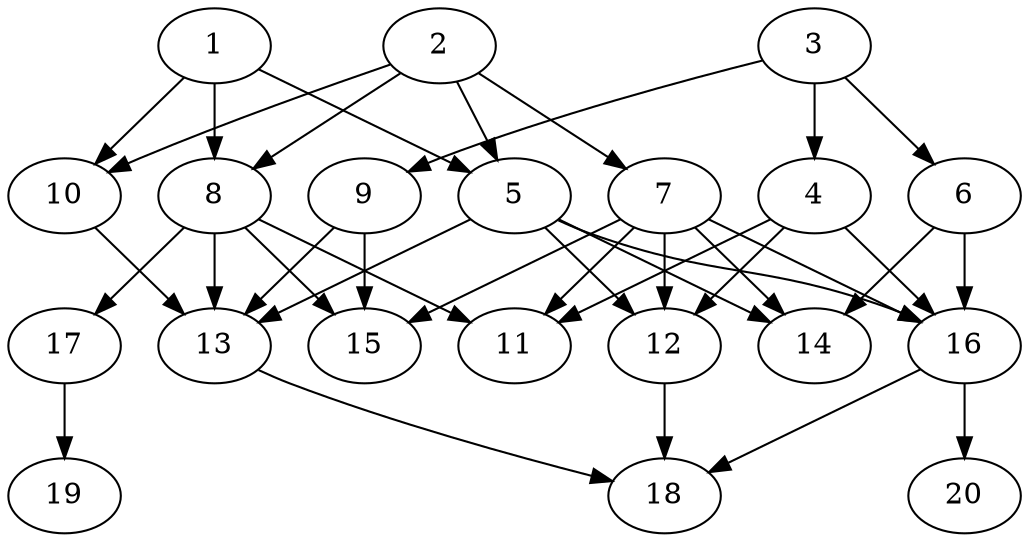 // DAG automatically generated by daggen at Tue Jul 23 14:23:30 2019
// ./daggen --dot -n 20 --ccr 0.4 --fat 0.6 --regular 0.5 --density 0.6 --mindata 5242880 --maxdata 52428800 
digraph G {
  1 [size="91243520", alpha="0.17", expect_size="36497408"] 
  1 -> 5 [size ="36497408"]
  1 -> 8 [size ="36497408"]
  1 -> 10 [size ="36497408"]
  2 [size="21096960", alpha="0.17", expect_size="8438784"] 
  2 -> 5 [size ="8438784"]
  2 -> 7 [size ="8438784"]
  2 -> 8 [size ="8438784"]
  2 -> 10 [size ="8438784"]
  3 [size="119685120", alpha="0.01", expect_size="47874048"] 
  3 -> 4 [size ="47874048"]
  3 -> 6 [size ="47874048"]
  3 -> 9 [size ="47874048"]
  4 [size="120232960", alpha="0.09", expect_size="48093184"] 
  4 -> 11 [size ="48093184"]
  4 -> 12 [size ="48093184"]
  4 -> 16 [size ="48093184"]
  5 [size="104340480", alpha="0.02", expect_size="41736192"] 
  5 -> 12 [size ="41736192"]
  5 -> 13 [size ="41736192"]
  5 -> 14 [size ="41736192"]
  5 -> 16 [size ="41736192"]
  6 [size="130631680", alpha="0.15", expect_size="52252672"] 
  6 -> 14 [size ="52252672"]
  6 -> 16 [size ="52252672"]
  7 [size="28648960", alpha="0.03", expect_size="11459584"] 
  7 -> 11 [size ="11459584"]
  7 -> 12 [size ="11459584"]
  7 -> 14 [size ="11459584"]
  7 -> 15 [size ="11459584"]
  7 -> 16 [size ="11459584"]
  8 [size="91427840", alpha="0.17", expect_size="36571136"] 
  8 -> 11 [size ="36571136"]
  8 -> 13 [size ="36571136"]
  8 -> 15 [size ="36571136"]
  8 -> 17 [size ="36571136"]
  9 [size="77836800", alpha="0.10", expect_size="31134720"] 
  9 -> 13 [size ="31134720"]
  9 -> 15 [size ="31134720"]
  10 [size="83865600", alpha="0.07", expect_size="33546240"] 
  10 -> 13 [size ="33546240"]
  11 [size="44587520", alpha="0.16", expect_size="17835008"] 
  12 [size="27048960", alpha="0.09", expect_size="10819584"] 
  12 -> 18 [size ="10819584"]
  13 [size="124887040", alpha="0.20", expect_size="49954816"] 
  13 -> 18 [size ="49954816"]
  14 [size="130647040", alpha="0.07", expect_size="52258816"] 
  15 [size="65367040", alpha="0.12", expect_size="26146816"] 
  16 [size="75187200", alpha="0.18", expect_size="30074880"] 
  16 -> 18 [size ="30074880"]
  16 -> 20 [size ="30074880"]
  17 [size="47347200", alpha="0.01", expect_size="18938880"] 
  17 -> 19 [size ="18938880"]
  18 [size="62238720", alpha="0.06", expect_size="24895488"] 
  19 [size="46120960", alpha="0.07", expect_size="18448384"] 
  20 [size="106749440", alpha="0.01", expect_size="42699776"] 
}
